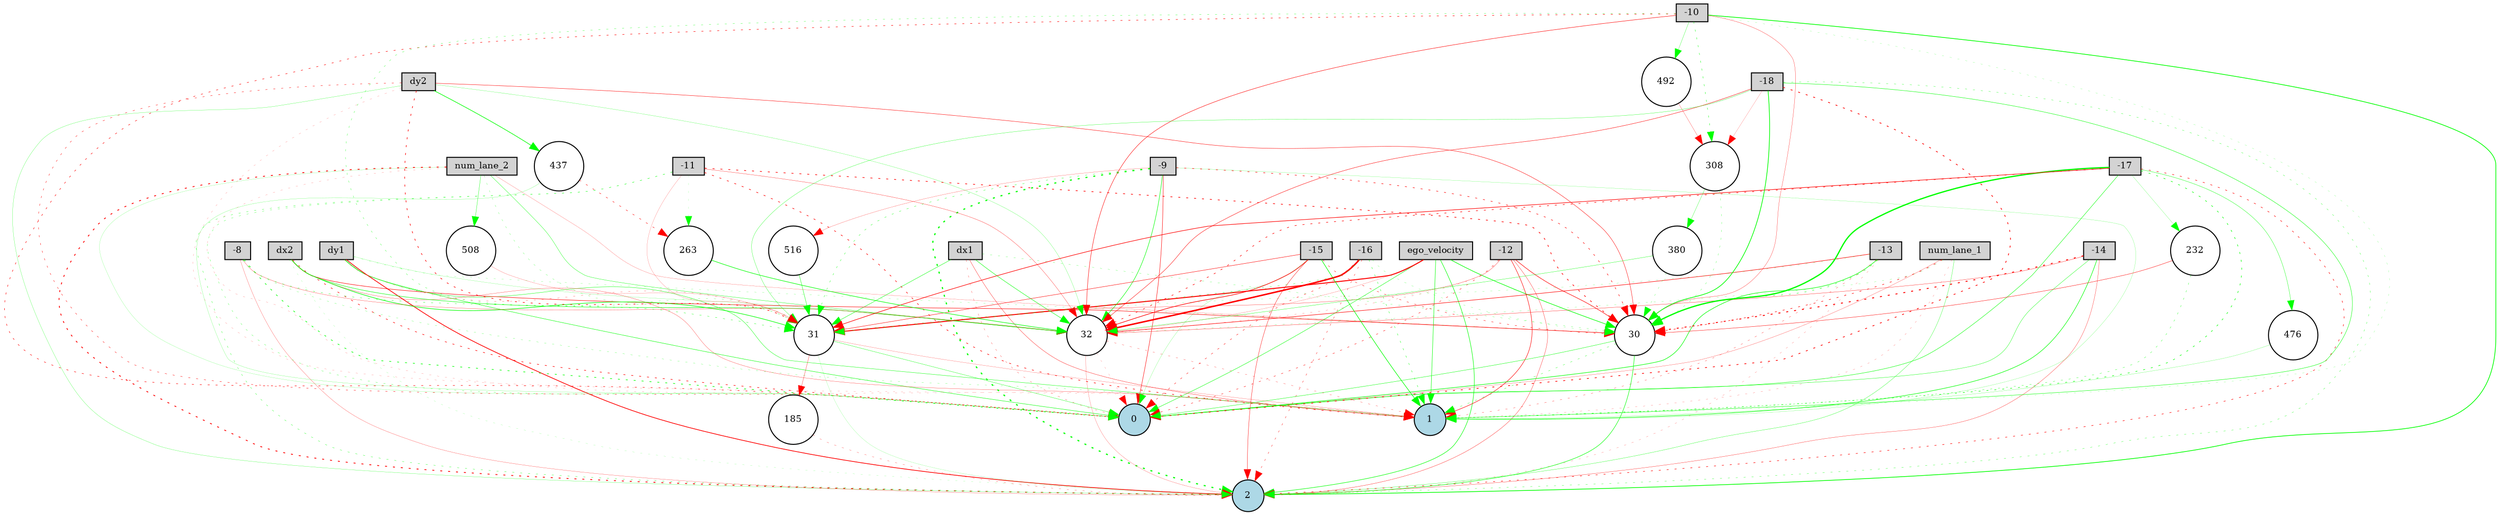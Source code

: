digraph {
	node [fontsize=9 height=0.2 shape=circle width=0.2]
	num_lane_1 [fillcolor=lightgray shape=box style=filled]
	num_lane_2 [fillcolor=lightgray shape=box style=filled]
	ego_velocity [fillcolor=lightgray shape=box style=filled]
	dx1 [fillcolor=lightgray shape=box style=filled]
	dy1 [fillcolor=lightgray shape=box style=filled]
	dx2 [fillcolor=lightgray shape=box style=filled]
	dy2 [fillcolor=lightgray shape=box style=filled]
	-8 [fillcolor=lightgray shape=box style=filled]
	-9 [fillcolor=lightgray shape=box style=filled]
	-10 [fillcolor=lightgray shape=box style=filled]
	-11 [fillcolor=lightgray shape=box style=filled]
	-12 [fillcolor=lightgray shape=box style=filled]
	-13 [fillcolor=lightgray shape=box style=filled]
	-14 [fillcolor=lightgray shape=box style=filled]
	-15 [fillcolor=lightgray shape=box style=filled]
	-16 [fillcolor=lightgray shape=box style=filled]
	-17 [fillcolor=lightgray shape=box style=filled]
	-18 [fillcolor=lightgray shape=box style=filled]
	0 [fillcolor=lightblue style=filled]
	1 [fillcolor=lightblue style=filled]
	2 [fillcolor=lightblue style=filled]
	32 [fillcolor=white style=filled]
	516 [fillcolor=white style=filled]
	263 [fillcolor=white style=filled]
	232 [fillcolor=white style=filled]
	492 [fillcolor=white style=filled]
	508 [fillcolor=white style=filled]
	308 [fillcolor=white style=filled]
	437 [fillcolor=white style=filled]
	185 [fillcolor=white style=filled]
	476 [fillcolor=white style=filled]
	380 [fillcolor=white style=filled]
	30 [fillcolor=white style=filled]
	31 [fillcolor=white style=filled]
	num_lane_1 -> 30 [color=red penwidth=0.4879064311675778 style=dotted]
	num_lane_1 -> 32 [color=green penwidth=0.1547882061522679 style=dotted]
	num_lane_2 -> 30 [color=red penwidth=0.14356792836106083 style=solid]
	num_lane_2 -> 31 [color=green penwidth=0.1782262292195749 style=dotted]
	num_lane_2 -> 32 [color=green penwidth=0.28690437266661695 style=solid]
	ego_velocity -> 30 [color=green penwidth=0.5607402767034498 style=solid]
	ego_velocity -> 31 [color=red penwidth=0.9788518107770862 style=solid]
	ego_velocity -> 32 [color=red penwidth=0.1379268588675775 style=solid]
	dx1 -> 30 [color=green penwidth=0.17980334691346656 style=dotted]
	dx1 -> 31 [color=green penwidth=0.3568181340443135 style=solid]
	dx1 -> 32 [color=green penwidth=0.4000773435179861 style=solid]
	dy1 -> 30 [color=green penwidth=0.1440745434366409 style=dotted]
	dy1 -> 31 [color=red penwidth=0.18825166661799164 style=dotted]
	dy1 -> 32 [color=green penwidth=0.13007164743870142 style=solid]
	dx2 -> 30 [color=red penwidth=0.44504399065400335 style=solid]
	dx2 -> 31 [color=green penwidth=0.5612982366752164 style=solid]
	dx2 -> 32 [color=green penwidth=0.4186566307721502 style=solid]
	dy2 -> 30 [color=red penwidth=0.3621011808409702 style=solid]
	dy2 -> 31 [color=red penwidth=0.5786333461203161 style=dotted]
	dy2 -> 32 [color=green penwidth=0.17080252250812944 style=solid]
	-8 -> 31 [color=green penwidth=0.2916695482728724 style=dotted]
	-8 -> 32 [color=red penwidth=0.20565983068626498 style=solid]
	-9 -> 30 [color=red penwidth=0.47747893539875297 style=dotted]
	-9 -> 31 [color=green penwidth=0.2888111766223645 style=dotted]
	-9 -> 32 [color=green penwidth=0.46681495331826794 style=solid]
	-10 -> 30 [color=red penwidth=0.22837268936814023 style=solid]
	-10 -> 31 [color=green penwidth=0.23737782704472674 style=dotted]
	-10 -> 32 [color=red penwidth=0.40736179253241045 style=solid]
	-11 -> 30 [color=red penwidth=0.6443953232866811 style=dotted]
	-11 -> 31 [color=red penwidth=0.13000182202984845 style=solid]
	-11 -> 32 [color=red penwidth=0.2316964389262863 style=solid]
	-12 -> 30 [color=red penwidth=0.48344334739631467 style=solid]
	-12 -> 31 [color=red penwidth=0.23091439119053309 style=solid]
	-12 -> 32 [color=red penwidth=0.15891823509956343 style=dotted]
	-13 -> 30 [color=green penwidth=0.36261787004760737 style=dotted]
	-13 -> 31 [color=green penwidth=0.14287244456974463 style=dotted]
	-13 -> 32 [color=red penwidth=0.47993796816336853 style=solid]
	-14 -> 30 [color=red penwidth=0.9360315416681831 style=dotted]
	-14 -> 32 [color=red penwidth=0.2555592814029334 style=solid]
	-15 -> 30 [color=red penwidth=0.3588911760277044 style=dotted]
	-15 -> 31 [color=red penwidth=0.3803529066680157 style=solid]
	-15 -> 32 [color=red penwidth=0.5896337956830412 style=solid]
	-16 -> 30 [color=green penwidth=0.15535309055294122 style=dotted]
	-16 -> 31 [color=green penwidth=0.26494959786293115 style=dotted]
	-16 -> 32 [color=red penwidth=1.5006182633283123 style=solid]
	-17 -> 30 [color=green penwidth=1.2755044641501052 style=solid]
	-17 -> 31 [color=red penwidth=0.5586236304144443 style=solid]
	-17 -> 32 [color=red penwidth=0.5246745066340331 style=dotted]
	-18 -> 30 [color=green penwidth=0.6797342906319134 style=solid]
	-18 -> 31 [color=green penwidth=0.2362817651346791 style=solid]
	-18 -> 32 [color=red penwidth=0.3675949828407251 style=solid]
	30 -> 0 [color=green penwidth=0.335642545137262 style=solid]
	30 -> 1 [color=green penwidth=0.2683345255139091 style=dotted]
	30 -> 2 [color=green penwidth=0.4587784181761525 style=solid]
	31 -> 0 [color=green penwidth=0.2756839718201278 style=solid]
	31 -> 1 [color=red penwidth=0.15297159244974928 style=solid]
	31 -> 2 [color=green penwidth=0.1064179386513596 style=solid]
	32 -> 0 [color=red penwidth=0.12250181185731668 style=dotted]
	32 -> 1 [color=red penwidth=0.20417558673463188 style=dotted]
	32 -> 2 [color=red penwidth=0.15859326985371114 style=solid]
	num_lane_1 -> 0 [color=red penwidth=0.18635574663848203 style=solid]
	num_lane_1 -> 1 [color=red penwidth=0.14569503783340323 style=dotted]
	num_lane_1 -> 2 [color=green penwidth=0.2458717008095412 style=solid]
	num_lane_2 -> 0 [color=green penwidth=0.11764925236679778 style=solid]
	num_lane_2 -> 1 [color=red penwidth=0.12307108762952296 style=dotted]
	num_lane_2 -> 2 [color=red penwidth=0.8177037398107105 style=dotted]
	ego_velocity -> 0 [color=green penwidth=0.37502117244331123 style=solid]
	ego_velocity -> 1 [color=green penwidth=0.427744755029682 style=solid]
	ego_velocity -> 2 [color=green penwidth=0.48245015545447656 style=solid]
	dx1 -> 0 [color=red penwidth=0.21143390915052435 style=dotted]
	dx1 -> 1 [color=red penwidth=0.27754191964660246 style=solid]
	dy1 -> 0 [color=green penwidth=0.38911655847816085 style=solid]
	dy1 -> 1 [color=green penwidth=0.32591203161333127 style=solid]
	dy1 -> 2 [color=red penwidth=0.7071676223203457 style=solid]
	dx2 -> 0 [color=red penwidth=0.5283450059262627 style=dotted]
	dx2 -> 1 [color=red penwidth=0.20635706765070994 style=solid]
	dx2 -> 2 [color=green penwidth=0.10165887277970075 style=dotted]
	dy2 -> 0 [color=red penwidth=0.34017721656582156 style=dotted]
	dy2 -> 1 [color=red penwidth=0.12020782924069087 style=dotted]
	dy2 -> 2 [color=green penwidth=0.18431914744145864 style=solid]
	-8 -> 0 [color=green penwidth=0.5926440435087149 style=dotted]
	-8 -> 1 [color=green penwidth=0.17426766491333373 style=dotted]
	-8 -> 2 [color=red penwidth=0.1803288652114844 style=solid]
	-9 -> 0 [color=red penwidth=0.410521662217625 style=solid]
	-9 -> 1 [color=green penwidth=0.13872651269206374 style=solid]
	-9 -> 2 [color=green penwidth=1.2082217443739367 style=dotted]
	-10 -> 0 [color=red penwidth=0.4498675541912085 style=dotted]
	-10 -> 1 [color=green penwidth=0.12686763857657649 style=dotted]
	-10 -> 2 [color=green penwidth=0.7094372293459702 style=solid]
	-11 -> 0 [color=green penwidth=0.21949557918875912 style=dotted]
	-11 -> 1 [color=red penwidth=0.5532478451706545 style=dotted]
	-11 -> 2 [color=green penwidth=0.2652231020615611 style=dotted]
	-12 -> 0 [color=red penwidth=0.3722583937383904 style=dotted]
	-12 -> 1 [color=red penwidth=0.4502041946278015 style=solid]
	-12 -> 2 [color=red penwidth=0.26438711313793595 style=solid]
	-13 -> 0 [color=green penwidth=0.522735104159282 style=solid]
	-13 -> 1 [color=red penwidth=0.2357128763689715 style=dotted]
	-13 -> 2 [color=red penwidth=0.14535518360844146 style=dotted]
	-14 -> 0 [color=green penwidth=0.29893638012684276 style=solid]
	-14 -> 1 [color=green penwidth=0.5075933045093906 style=solid]
	-14 -> 2 [color=red penwidth=0.24055465534922799 style=solid]
	-15 -> 0 [color=green penwidth=0.14024012903749086 style=solid]
	-15 -> 1 [color=green penwidth=0.5633035639018759 style=solid]
	-15 -> 2 [color=red penwidth=0.32740995829859754 style=solid]
	-16 -> 0 [color=red penwidth=0.37503930944106956 style=dotted]
	-16 -> 1 [color=green penwidth=0.3205962565085769 style=dotted]
	-16 -> 2 [color=red penwidth=0.30825593431734066 style=dotted]
	-17 -> 0 [color=green penwidth=0.39183766387326524 style=solid]
	-17 -> 1 [color=green penwidth=0.5096368085245148 style=dotted]
	-17 -> 2 [color=red penwidth=0.4775486441721304 style=dotted]
	-18 -> 0 [color=red penwidth=0.7013361430912212 style=dotted]
	-18 -> 1 [color=green penwidth=0.3763503730580071 style=solid]
	-18 -> 2 [color=green penwidth=0.2476045451994129 style=dotted]
	31 -> 185 [color=red penwidth=0.24464706203999445 style=solid]
	185 -> 2 [color=red penwidth=0.1967527952454024 style=dotted]
	-17 -> 232 [color=green penwidth=0.14926657065675514 style=solid]
	232 -> 30 [color=red penwidth=0.3333911181689124 style=solid]
	232 -> 1 [color=green penwidth=0.26083999124503265 style=dotted]
	-11 -> 263 [color=green penwidth=0.10162738018737832 style=dotted]
	263 -> 32 [color=green penwidth=0.5324993653184558 style=solid]
	-10 -> 308 [color=green penwidth=0.3321053147803207 style=dotted]
	308 -> 30 [color=green penwidth=0.19839129107387377 style=dotted]
	308 -> 380 [color=green penwidth=0.2312180370284984 style=solid]
	380 -> 30 [color=green penwidth=0.17540702970123584 style=dotted]
	380 -> 32 [color=green penwidth=0.26464536594789956 style=solid]
	dy2 -> 437 [color=green penwidth=0.5819211961364179 style=solid]
	437 -> 0 [color=green penwidth=0.13884782448795427 style=solid]
	-18 -> 308 [color=red penwidth=0.12808121978413506 style=solid]
	-17 -> 476 [color=green penwidth=0.2968509863777825 style=solid]
	476 -> 1 [color=green penwidth=0.1550444994921012 style=solid]
	-10 -> 492 [color=green penwidth=0.22939149829172695 style=solid]
	492 -> 308 [color=red penwidth=0.19757704527480452 style=solid]
	437 -> 263 [color=red penwidth=0.40127979949243253 style=dotted]
	num_lane_2 -> 508 [color=green penwidth=0.2818824484350869 style=solid]
	508 -> 31 [color=red penwidth=0.13990071024050016 style=solid]
	-9 -> 516 [color=red penwidth=0.16070341180732264 style=solid]
	516 -> 31 [color=green penwidth=0.34849098336527595 style=solid]
}

